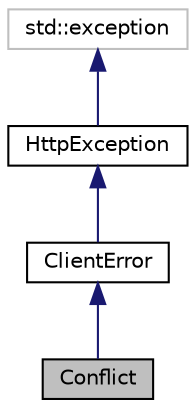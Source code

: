 digraph "Conflict"
{
  edge [fontname="Helvetica",fontsize="10",labelfontname="Helvetica",labelfontsize="10"];
  node [fontname="Helvetica",fontsize="10",shape=record];
  Node4 [label="Conflict",height=0.2,width=0.4,color="black", fillcolor="grey75", style="filled", fontcolor="black"];
  Node5 -> Node4 [dir="back",color="midnightblue",fontsize="10",style="solid",fontname="Helvetica"];
  Node5 [label="ClientError",height=0.2,width=0.4,color="black", fillcolor="white", style="filled",URL="$classClientError.html",tooltip="Indicates that client&#39;s request cannot be performed, because of an error made by the client..."];
  Node6 -> Node5 [dir="back",color="midnightblue",fontsize="10",style="solid",fontname="Helvetica"];
  Node6 [label="HttpException",height=0.2,width=0.4,color="black", fillcolor="white", style="filled",URL="$classHttpException.html"];
  Node7 -> Node6 [dir="back",color="midnightblue",fontsize="10",style="solid",fontname="Helvetica"];
  Node7 [label="std::exception",height=0.2,width=0.4,color="grey75", fillcolor="white", style="filled"];
}
